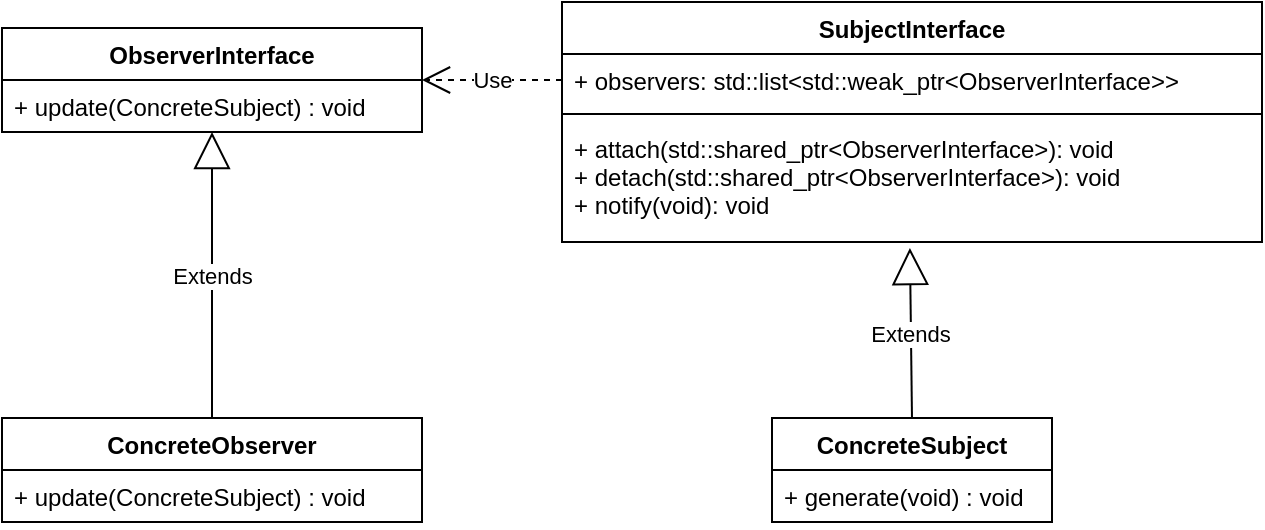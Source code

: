 <mxfile version="21.3.7" type="device">
  <diagram id="00mgp1i6vqHrrqFQswAH" name="Page-1">
    <mxGraphModel dx="2284" dy="958" grid="1" gridSize="10" guides="1" tooltips="1" connect="1" arrows="1" fold="1" page="1" pageScale="1" pageWidth="850" pageHeight="1100" math="0" shadow="0">
      <root>
        <mxCell id="0" />
        <mxCell id="1" parent="0" />
        <mxCell id="Byc3J_6M6dVSgXxMsRis-2" value="SubjectInterface" style="swimlane;fontStyle=1;align=center;verticalAlign=top;childLayout=stackLayout;horizontal=1;startSize=26;horizontalStack=0;resizeParent=1;resizeParentMax=0;resizeLast=0;collapsible=1;marginBottom=0;" parent="1" vertex="1">
          <mxGeometry x="50" y="462" width="350" height="120" as="geometry" />
        </mxCell>
        <mxCell id="Byc3J_6M6dVSgXxMsRis-3" value="+ observers: std::list&lt;std::weak_ptr&lt;ObserverInterface&gt;&gt;" style="text;strokeColor=none;fillColor=none;align=left;verticalAlign=top;spacingLeft=4;spacingRight=4;overflow=hidden;rotatable=0;points=[[0,0.5],[1,0.5]];portConstraint=eastwest;" parent="Byc3J_6M6dVSgXxMsRis-2" vertex="1">
          <mxGeometry y="26" width="350" height="26" as="geometry" />
        </mxCell>
        <mxCell id="Byc3J_6M6dVSgXxMsRis-4" value="" style="line;strokeWidth=1;fillColor=none;align=left;verticalAlign=middle;spacingTop=-1;spacingLeft=3;spacingRight=3;rotatable=0;labelPosition=right;points=[];portConstraint=eastwest;strokeColor=inherit;" parent="Byc3J_6M6dVSgXxMsRis-2" vertex="1">
          <mxGeometry y="52" width="350" height="8" as="geometry" />
        </mxCell>
        <mxCell id="Byc3J_6M6dVSgXxMsRis-5" value="+ attach(std::shared_ptr&lt;ObserverInterface&gt;): void&#xa;+ detach(std::shared_ptr&lt;ObserverInterface&gt;): void&#xa;+ notify(void): void" style="text;strokeColor=none;fillColor=none;align=left;verticalAlign=top;spacingLeft=4;spacingRight=4;overflow=hidden;rotatable=0;points=[[0,0.5],[1,0.5]];portConstraint=eastwest;" parent="Byc3J_6M6dVSgXxMsRis-2" vertex="1">
          <mxGeometry y="60" width="350" height="60" as="geometry" />
        </mxCell>
        <mxCell id="Byc3J_6M6dVSgXxMsRis-10" value="ObserverInterface" style="swimlane;fontStyle=1;childLayout=stackLayout;horizontal=1;startSize=26;fillColor=none;horizontalStack=0;resizeParent=1;resizeParentMax=0;resizeLast=0;collapsible=1;marginBottom=0;" parent="1" vertex="1">
          <mxGeometry x="-230" y="475" width="210" height="52" as="geometry" />
        </mxCell>
        <mxCell id="Byc3J_6M6dVSgXxMsRis-11" value="+ update(ConcreteSubject) : void" style="text;strokeColor=none;fillColor=none;align=left;verticalAlign=top;spacingLeft=4;spacingRight=4;overflow=hidden;rotatable=0;points=[[0,0.5],[1,0.5]];portConstraint=eastwest;" parent="Byc3J_6M6dVSgXxMsRis-10" vertex="1">
          <mxGeometry y="26" width="210" height="26" as="geometry" />
        </mxCell>
        <mxCell id="Byc3J_6M6dVSgXxMsRis-18" value="ConcreteSubject" style="swimlane;fontStyle=1;childLayout=stackLayout;horizontal=1;startSize=26;fillColor=none;horizontalStack=0;resizeParent=1;resizeParentMax=0;resizeLast=0;collapsible=1;marginBottom=0;" parent="1" vertex="1">
          <mxGeometry x="155" y="670" width="140" height="52" as="geometry" />
        </mxCell>
        <mxCell id="Byc3J_6M6dVSgXxMsRis-19" value="+ generate(void) : void" style="text;strokeColor=none;fillColor=none;align=left;verticalAlign=top;spacingLeft=4;spacingRight=4;overflow=hidden;rotatable=0;points=[[0,0.5],[1,0.5]];portConstraint=eastwest;" parent="Byc3J_6M6dVSgXxMsRis-18" vertex="1">
          <mxGeometry y="26" width="140" height="26" as="geometry" />
        </mxCell>
        <mxCell id="Byc3J_6M6dVSgXxMsRis-20" value="ConcreteObserver" style="swimlane;fontStyle=1;childLayout=stackLayout;horizontal=1;startSize=26;fillColor=none;horizontalStack=0;resizeParent=1;resizeParentMax=0;resizeLast=0;collapsible=1;marginBottom=0;" parent="1" vertex="1">
          <mxGeometry x="-230" y="670" width="210" height="52" as="geometry" />
        </mxCell>
        <mxCell id="Byc3J_6M6dVSgXxMsRis-21" value="+ update(ConcreteSubject) : void" style="text;strokeColor=none;fillColor=none;align=left;verticalAlign=top;spacingLeft=4;spacingRight=4;overflow=hidden;rotatable=0;points=[[0,0.5],[1,0.5]];portConstraint=eastwest;" parent="Byc3J_6M6dVSgXxMsRis-20" vertex="1">
          <mxGeometry y="26" width="210" height="26" as="geometry" />
        </mxCell>
        <mxCell id="Byc3J_6M6dVSgXxMsRis-22" value="Extends" style="endArrow=block;endSize=16;endFill=0;html=1;rounded=0;exitX=0.5;exitY=0;exitDx=0;exitDy=0;entryX=0.497;entryY=1.05;entryDx=0;entryDy=0;entryPerimeter=0;" parent="1" source="Byc3J_6M6dVSgXxMsRis-18" target="Byc3J_6M6dVSgXxMsRis-5" edge="1">
          <mxGeometry width="160" relative="1" as="geometry">
            <mxPoint x="270" y="540" as="sourcePoint" />
            <mxPoint x="430" y="540" as="targetPoint" />
          </mxGeometry>
        </mxCell>
        <mxCell id="Byc3J_6M6dVSgXxMsRis-23" value="Extends" style="endArrow=block;endSize=16;endFill=0;html=1;rounded=0;exitX=0.5;exitY=0;exitDx=0;exitDy=0;entryX=0.5;entryY=1;entryDx=0;entryDy=0;" parent="1" source="Byc3J_6M6dVSgXxMsRis-20" target="Byc3J_6M6dVSgXxMsRis-10" edge="1">
          <mxGeometry width="160" relative="1" as="geometry">
            <mxPoint x="-650" y="765" as="sourcePoint" />
            <mxPoint x="-210" y="685" as="targetPoint" />
          </mxGeometry>
        </mxCell>
        <mxCell id="Byc3J_6M6dVSgXxMsRis-24" value="Use" style="endArrow=open;endSize=12;dashed=1;html=1;rounded=0;entryX=1;entryY=0.5;entryDx=0;entryDy=0;exitX=0;exitY=0.5;exitDx=0;exitDy=0;" parent="1" source="Byc3J_6M6dVSgXxMsRis-3" target="Byc3J_6M6dVSgXxMsRis-10" edge="1">
          <mxGeometry width="160" relative="1" as="geometry">
            <mxPoint x="340" y="540" as="sourcePoint" />
            <mxPoint x="500" y="540" as="targetPoint" />
          </mxGeometry>
        </mxCell>
      </root>
    </mxGraphModel>
  </diagram>
</mxfile>
